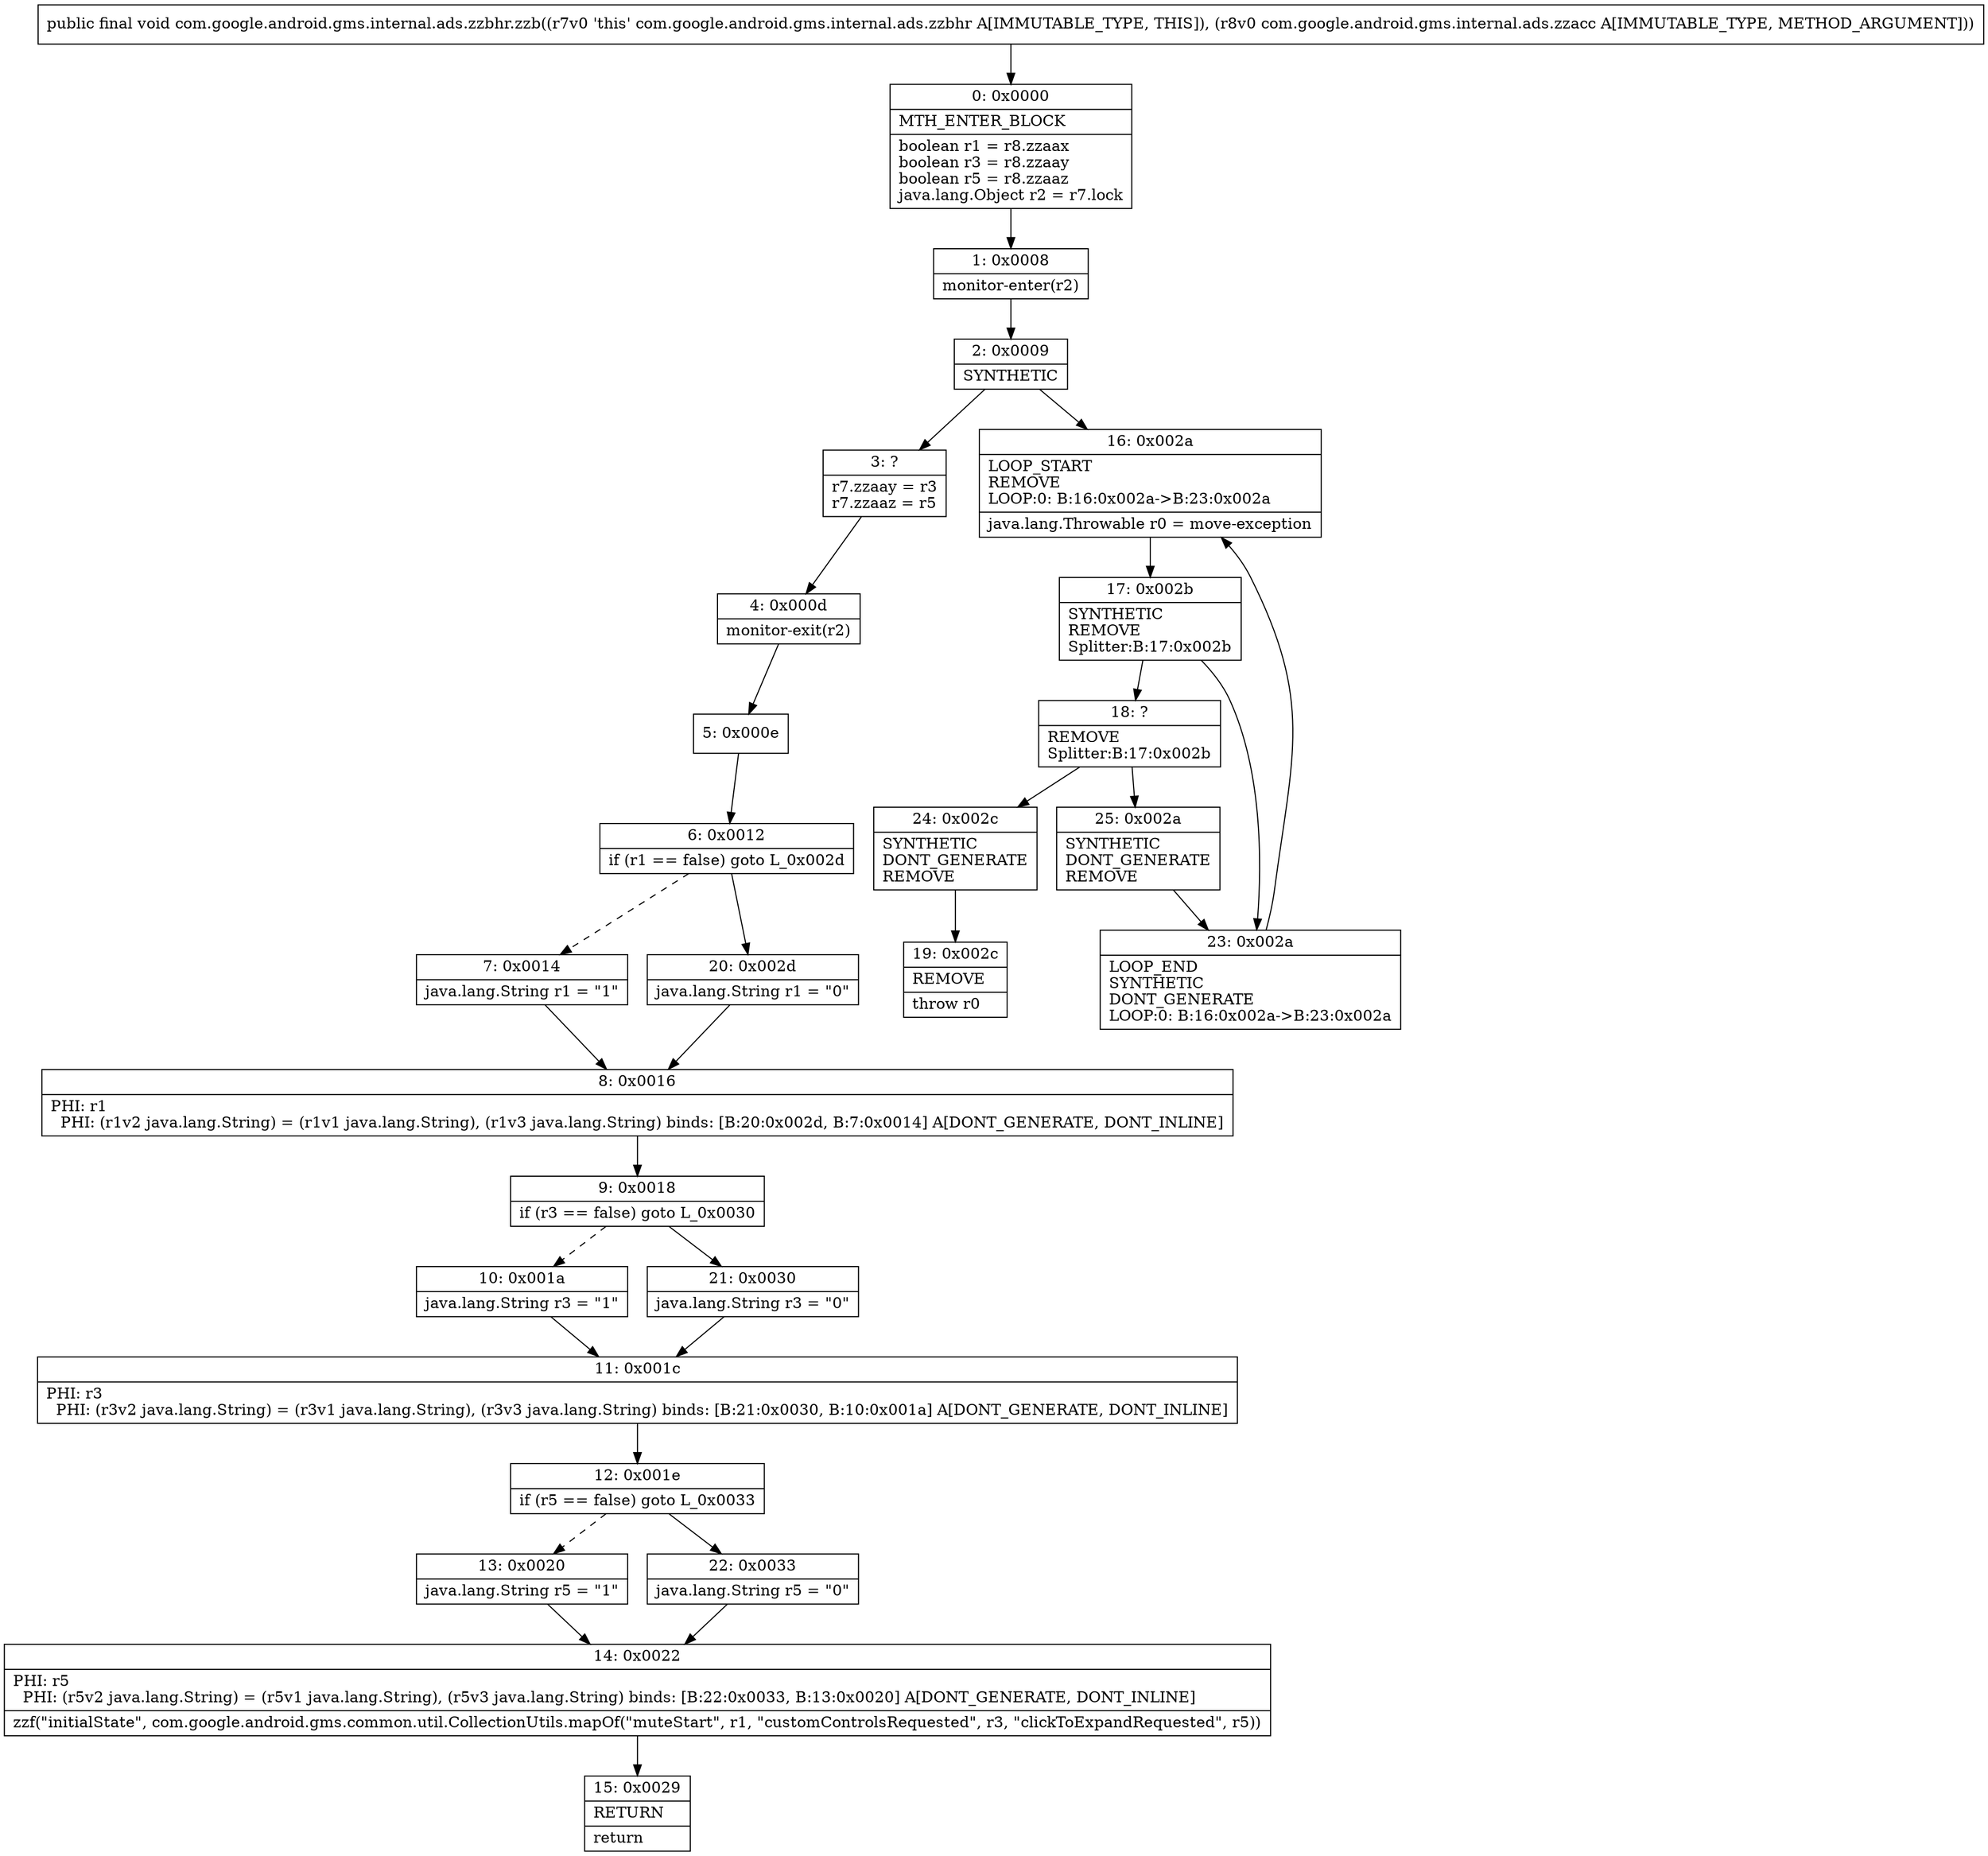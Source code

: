 digraph "CFG forcom.google.android.gms.internal.ads.zzbhr.zzb(Lcom\/google\/android\/gms\/internal\/ads\/zzacc;)V" {
Node_0 [shape=record,label="{0\:\ 0x0000|MTH_ENTER_BLOCK\l|boolean r1 = r8.zzaax\lboolean r3 = r8.zzaay\lboolean r5 = r8.zzaaz\ljava.lang.Object r2 = r7.lock\l}"];
Node_1 [shape=record,label="{1\:\ 0x0008|monitor\-enter(r2)\l}"];
Node_2 [shape=record,label="{2\:\ 0x0009|SYNTHETIC\l}"];
Node_3 [shape=record,label="{3\:\ ?|r7.zzaay = r3\lr7.zzaaz = r5\l}"];
Node_4 [shape=record,label="{4\:\ 0x000d|monitor\-exit(r2)\l}"];
Node_5 [shape=record,label="{5\:\ 0x000e}"];
Node_6 [shape=record,label="{6\:\ 0x0012|if (r1 == false) goto L_0x002d\l}"];
Node_7 [shape=record,label="{7\:\ 0x0014|java.lang.String r1 = \"1\"\l}"];
Node_8 [shape=record,label="{8\:\ 0x0016|PHI: r1 \l  PHI: (r1v2 java.lang.String) = (r1v1 java.lang.String), (r1v3 java.lang.String) binds: [B:20:0x002d, B:7:0x0014] A[DONT_GENERATE, DONT_INLINE]\l}"];
Node_9 [shape=record,label="{9\:\ 0x0018|if (r3 == false) goto L_0x0030\l}"];
Node_10 [shape=record,label="{10\:\ 0x001a|java.lang.String r3 = \"1\"\l}"];
Node_11 [shape=record,label="{11\:\ 0x001c|PHI: r3 \l  PHI: (r3v2 java.lang.String) = (r3v1 java.lang.String), (r3v3 java.lang.String) binds: [B:21:0x0030, B:10:0x001a] A[DONT_GENERATE, DONT_INLINE]\l}"];
Node_12 [shape=record,label="{12\:\ 0x001e|if (r5 == false) goto L_0x0033\l}"];
Node_13 [shape=record,label="{13\:\ 0x0020|java.lang.String r5 = \"1\"\l}"];
Node_14 [shape=record,label="{14\:\ 0x0022|PHI: r5 \l  PHI: (r5v2 java.lang.String) = (r5v1 java.lang.String), (r5v3 java.lang.String) binds: [B:22:0x0033, B:13:0x0020] A[DONT_GENERATE, DONT_INLINE]\l|zzf(\"initialState\", com.google.android.gms.common.util.CollectionUtils.mapOf(\"muteStart\", r1, \"customControlsRequested\", r3, \"clickToExpandRequested\", r5))\l}"];
Node_15 [shape=record,label="{15\:\ 0x0029|RETURN\l|return\l}"];
Node_16 [shape=record,label="{16\:\ 0x002a|LOOP_START\lREMOVE\lLOOP:0: B:16:0x002a\-\>B:23:0x002a\l|java.lang.Throwable r0 = move\-exception\l}"];
Node_17 [shape=record,label="{17\:\ 0x002b|SYNTHETIC\lREMOVE\lSplitter:B:17:0x002b\l}"];
Node_18 [shape=record,label="{18\:\ ?|REMOVE\lSplitter:B:17:0x002b\l}"];
Node_19 [shape=record,label="{19\:\ 0x002c|REMOVE\l|throw r0\l}"];
Node_20 [shape=record,label="{20\:\ 0x002d|java.lang.String r1 = \"0\"\l}"];
Node_21 [shape=record,label="{21\:\ 0x0030|java.lang.String r3 = \"0\"\l}"];
Node_22 [shape=record,label="{22\:\ 0x0033|java.lang.String r5 = \"0\"\l}"];
Node_23 [shape=record,label="{23\:\ 0x002a|LOOP_END\lSYNTHETIC\lDONT_GENERATE\lLOOP:0: B:16:0x002a\-\>B:23:0x002a\l}"];
Node_24 [shape=record,label="{24\:\ 0x002c|SYNTHETIC\lDONT_GENERATE\lREMOVE\l}"];
Node_25 [shape=record,label="{25\:\ 0x002a|SYNTHETIC\lDONT_GENERATE\lREMOVE\l}"];
MethodNode[shape=record,label="{public final void com.google.android.gms.internal.ads.zzbhr.zzb((r7v0 'this' com.google.android.gms.internal.ads.zzbhr A[IMMUTABLE_TYPE, THIS]), (r8v0 com.google.android.gms.internal.ads.zzacc A[IMMUTABLE_TYPE, METHOD_ARGUMENT])) }"];
MethodNode -> Node_0;
Node_0 -> Node_1;
Node_1 -> Node_2;
Node_2 -> Node_3;
Node_2 -> Node_16;
Node_3 -> Node_4;
Node_4 -> Node_5;
Node_5 -> Node_6;
Node_6 -> Node_7[style=dashed];
Node_6 -> Node_20;
Node_7 -> Node_8;
Node_8 -> Node_9;
Node_9 -> Node_10[style=dashed];
Node_9 -> Node_21;
Node_10 -> Node_11;
Node_11 -> Node_12;
Node_12 -> Node_13[style=dashed];
Node_12 -> Node_22;
Node_13 -> Node_14;
Node_14 -> Node_15;
Node_16 -> Node_17;
Node_17 -> Node_18;
Node_17 -> Node_23;
Node_18 -> Node_24;
Node_18 -> Node_25;
Node_20 -> Node_8;
Node_21 -> Node_11;
Node_22 -> Node_14;
Node_23 -> Node_16;
Node_24 -> Node_19;
Node_25 -> Node_23;
}

